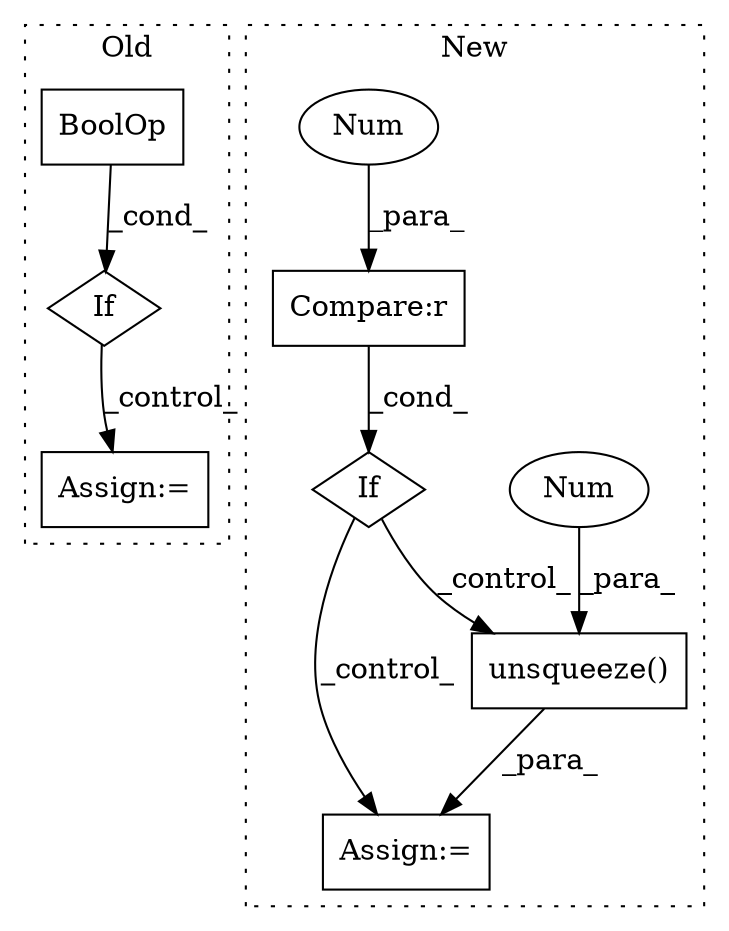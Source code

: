digraph G {
subgraph cluster0 {
1 [label="BoolOp" a="72" s="14747" l="63" shape="box"];
7 [label="If" a="96" s="14744" l="3" shape="diamond"];
9 [label="Assign:=" a="68" s="14832" l="4" shape="box"];
label = "Old";
style="dotted";
}
subgraph cluster1 {
2 [label="unsqueeze()" a="75" s="19116,19170" l="52,1" shape="box"];
3 [label="Num" a="76" s="19168" l="2" shape="ellipse"];
4 [label="Compare:r" a="40" s="19038" l="31" shape="box"];
5 [label="Num" a="76" s="19068" l="1" shape="ellipse"];
6 [label="Assign:=" a="68" s="19091" l="3" shape="box"];
8 [label="If" a="96" s="19035" l="3" shape="diamond"];
label = "New";
style="dotted";
}
1 -> 7 [label="_cond_"];
2 -> 6 [label="_para_"];
3 -> 2 [label="_para_"];
4 -> 8 [label="_cond_"];
5 -> 4 [label="_para_"];
7 -> 9 [label="_control_"];
8 -> 6 [label="_control_"];
8 -> 2 [label="_control_"];
}